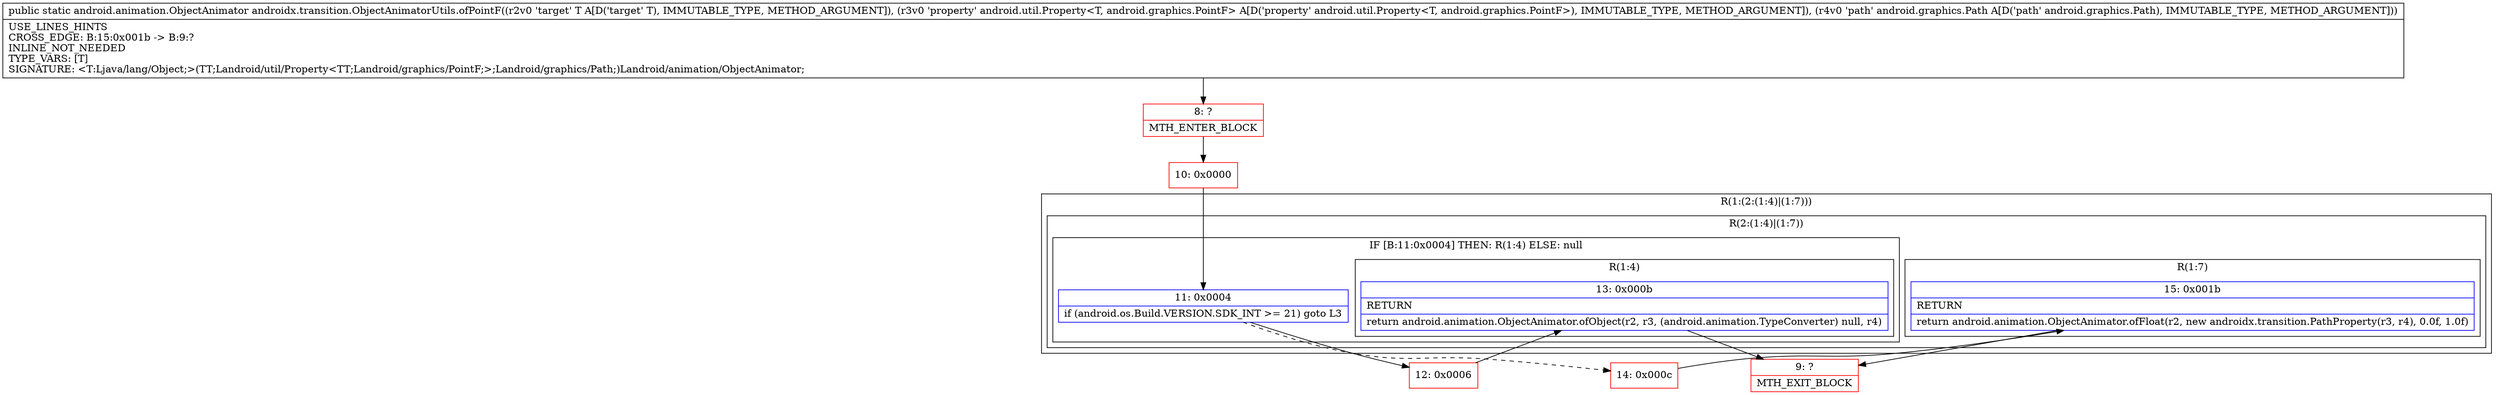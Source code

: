 digraph "CFG forandroidx.transition.ObjectAnimatorUtils.ofPointF(Ljava\/lang\/Object;Landroid\/util\/Property;Landroid\/graphics\/Path;)Landroid\/animation\/ObjectAnimator;" {
subgraph cluster_Region_935622064 {
label = "R(1:(2:(1:4)|(1:7)))";
node [shape=record,color=blue];
subgraph cluster_Region_1341023830 {
label = "R(2:(1:4)|(1:7))";
node [shape=record,color=blue];
subgraph cluster_IfRegion_2116407241 {
label = "IF [B:11:0x0004] THEN: R(1:4) ELSE: null";
node [shape=record,color=blue];
Node_11 [shape=record,label="{11\:\ 0x0004|if (android.os.Build.VERSION.SDK_INT \>= 21) goto L3\l}"];
subgraph cluster_Region_275829337 {
label = "R(1:4)";
node [shape=record,color=blue];
Node_13 [shape=record,label="{13\:\ 0x000b|RETURN\l|return android.animation.ObjectAnimator.ofObject(r2, r3, (android.animation.TypeConverter) null, r4)\l}"];
}
}
subgraph cluster_Region_67980306 {
label = "R(1:7)";
node [shape=record,color=blue];
Node_15 [shape=record,label="{15\:\ 0x001b|RETURN\l|return android.animation.ObjectAnimator.ofFloat(r2, new androidx.transition.PathProperty(r3, r4), 0.0f, 1.0f)\l}"];
}
}
}
Node_8 [shape=record,color=red,label="{8\:\ ?|MTH_ENTER_BLOCK\l}"];
Node_10 [shape=record,color=red,label="{10\:\ 0x0000}"];
Node_12 [shape=record,color=red,label="{12\:\ 0x0006}"];
Node_9 [shape=record,color=red,label="{9\:\ ?|MTH_EXIT_BLOCK\l}"];
Node_14 [shape=record,color=red,label="{14\:\ 0x000c}"];
MethodNode[shape=record,label="{public static android.animation.ObjectAnimator androidx.transition.ObjectAnimatorUtils.ofPointF((r2v0 'target' T A[D('target' T), IMMUTABLE_TYPE, METHOD_ARGUMENT]), (r3v0 'property' android.util.Property\<T, android.graphics.PointF\> A[D('property' android.util.Property\<T, android.graphics.PointF\>), IMMUTABLE_TYPE, METHOD_ARGUMENT]), (r4v0 'path' android.graphics.Path A[D('path' android.graphics.Path), IMMUTABLE_TYPE, METHOD_ARGUMENT]))  | USE_LINES_HINTS\lCROSS_EDGE: B:15:0x001b \-\> B:9:?\lINLINE_NOT_NEEDED\lTYPE_VARS: [T]\lSIGNATURE: \<T:Ljava\/lang\/Object;\>(TT;Landroid\/util\/Property\<TT;Landroid\/graphics\/PointF;\>;Landroid\/graphics\/Path;)Landroid\/animation\/ObjectAnimator;\l}"];
MethodNode -> Node_8;Node_11 -> Node_12;
Node_11 -> Node_14[style=dashed];
Node_13 -> Node_9;
Node_15 -> Node_9;
Node_8 -> Node_10;
Node_10 -> Node_11;
Node_12 -> Node_13;
Node_14 -> Node_15;
}


